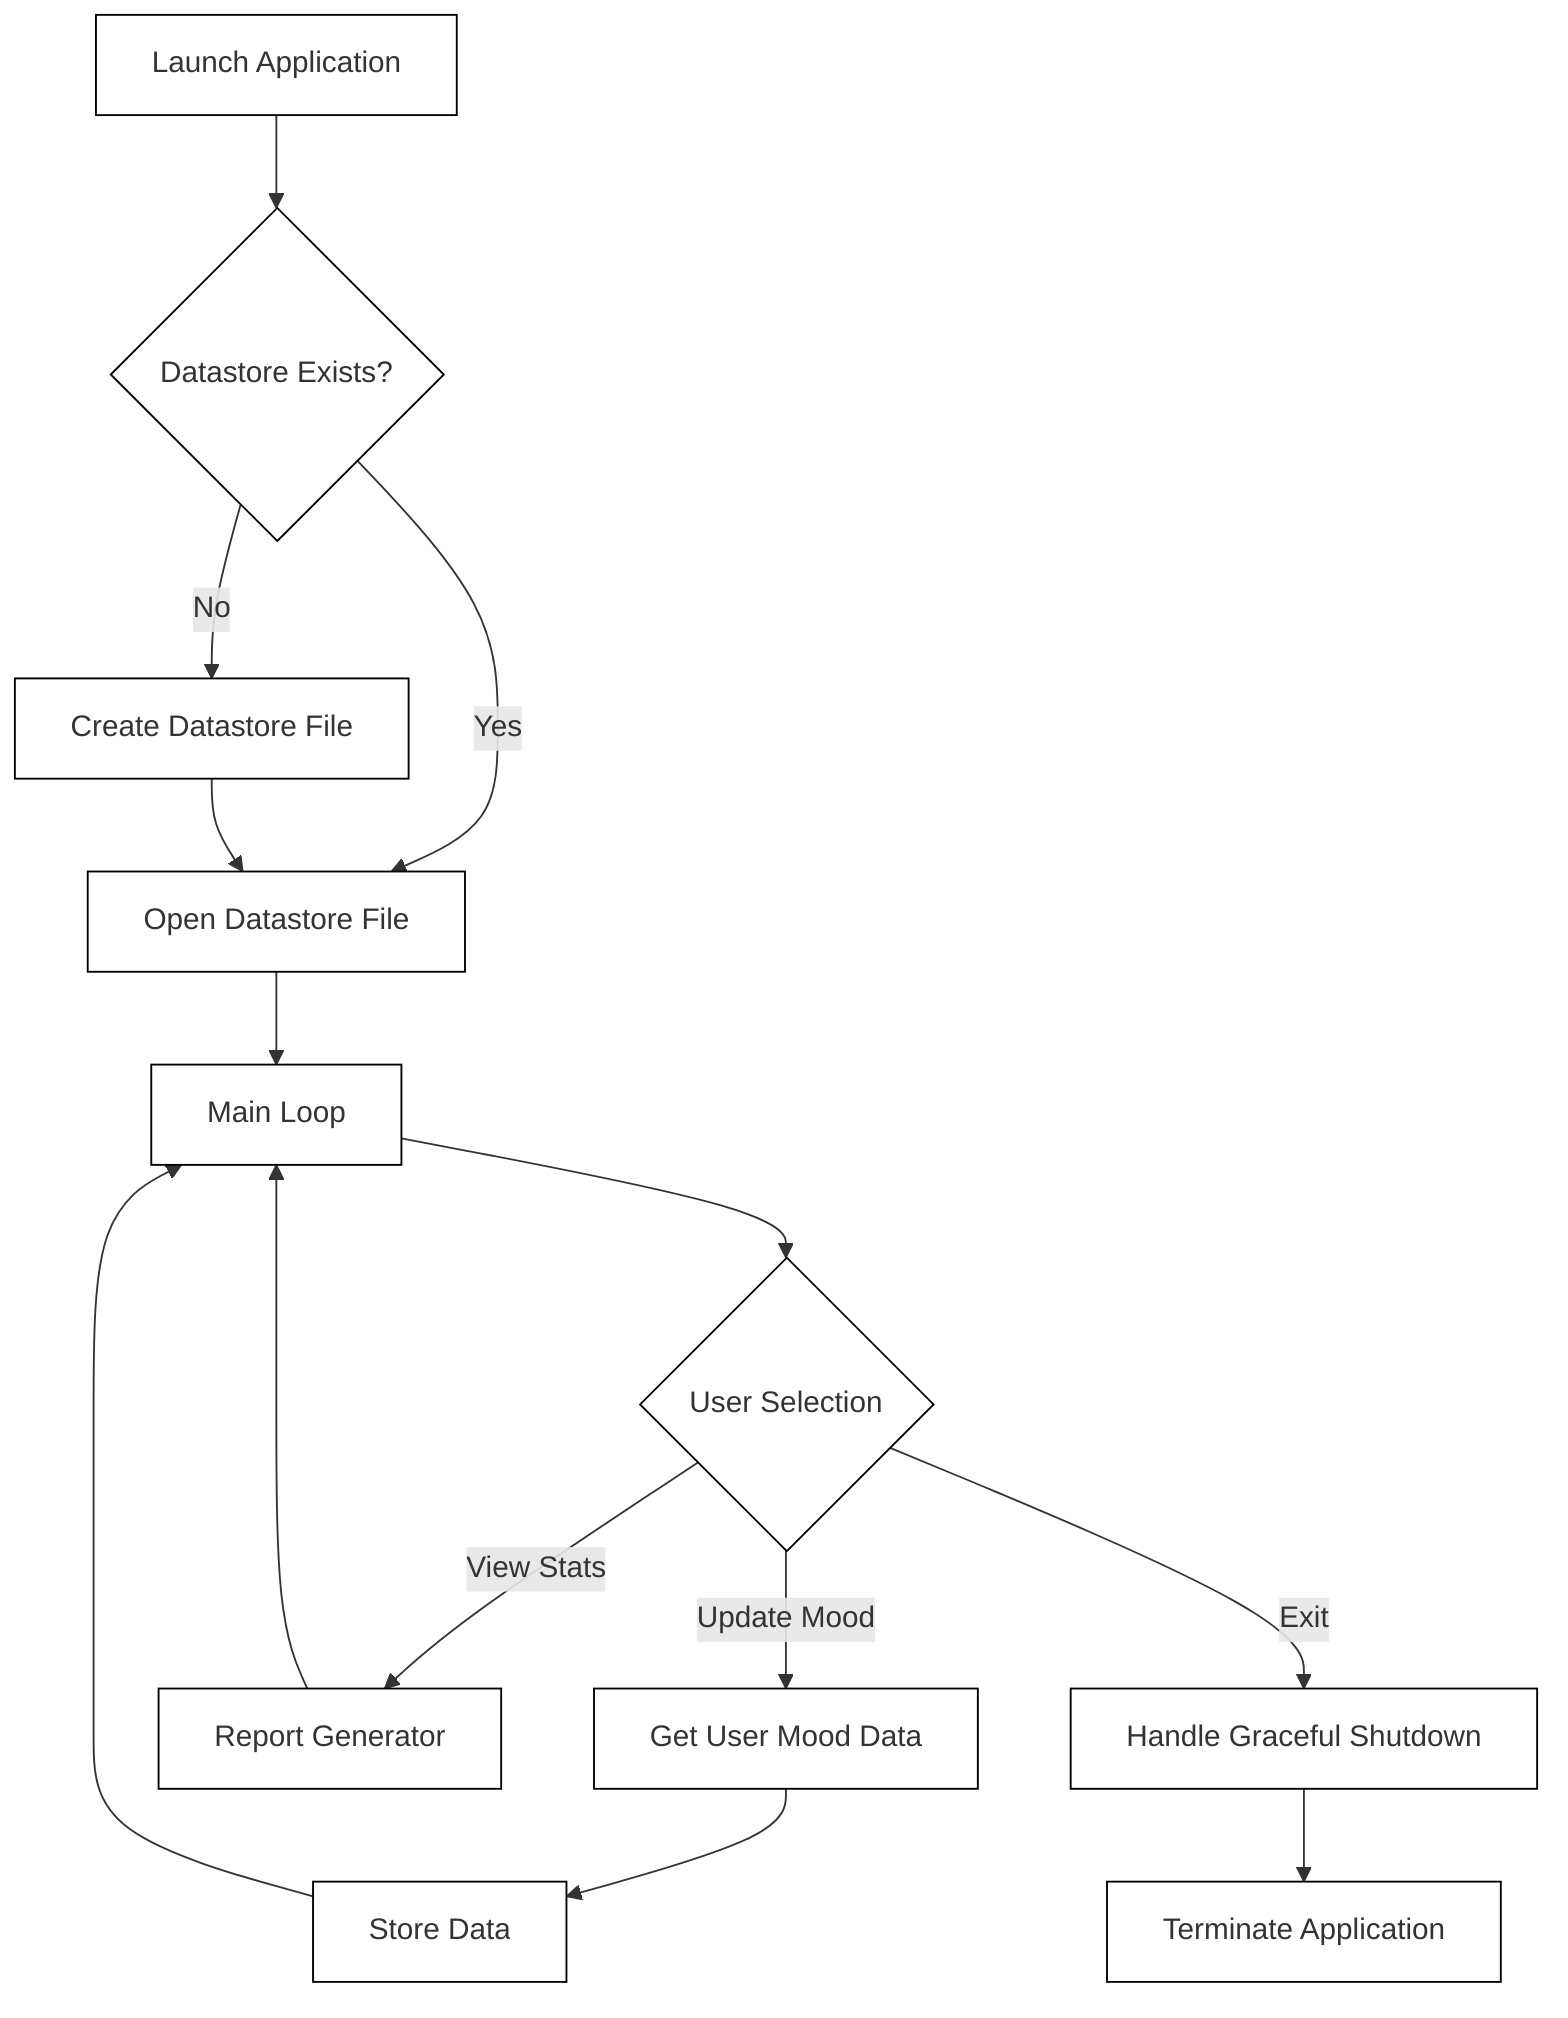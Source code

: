 graph TD
classDef default fill:white,stroke:black
    A["Launch Application"] --> B{"Datastore Exists?"}
    B -- Yes --> C["Open Datastore File"]
    B -- No --> D["Create Datastore File"]
    D --> C
    C --> E["Main Loop"]
    E --> F{"User Selection"}
    F -- Update Mood --> G["Get User Mood Data"]
    G --> H["Store Data"]
    H --> E
    F -- View Stats --> I["Report Generator"]
    I --> E
    F -- Exit --> J["Handle Graceful Shutdown"]
    J --> K["Terminate Application"]